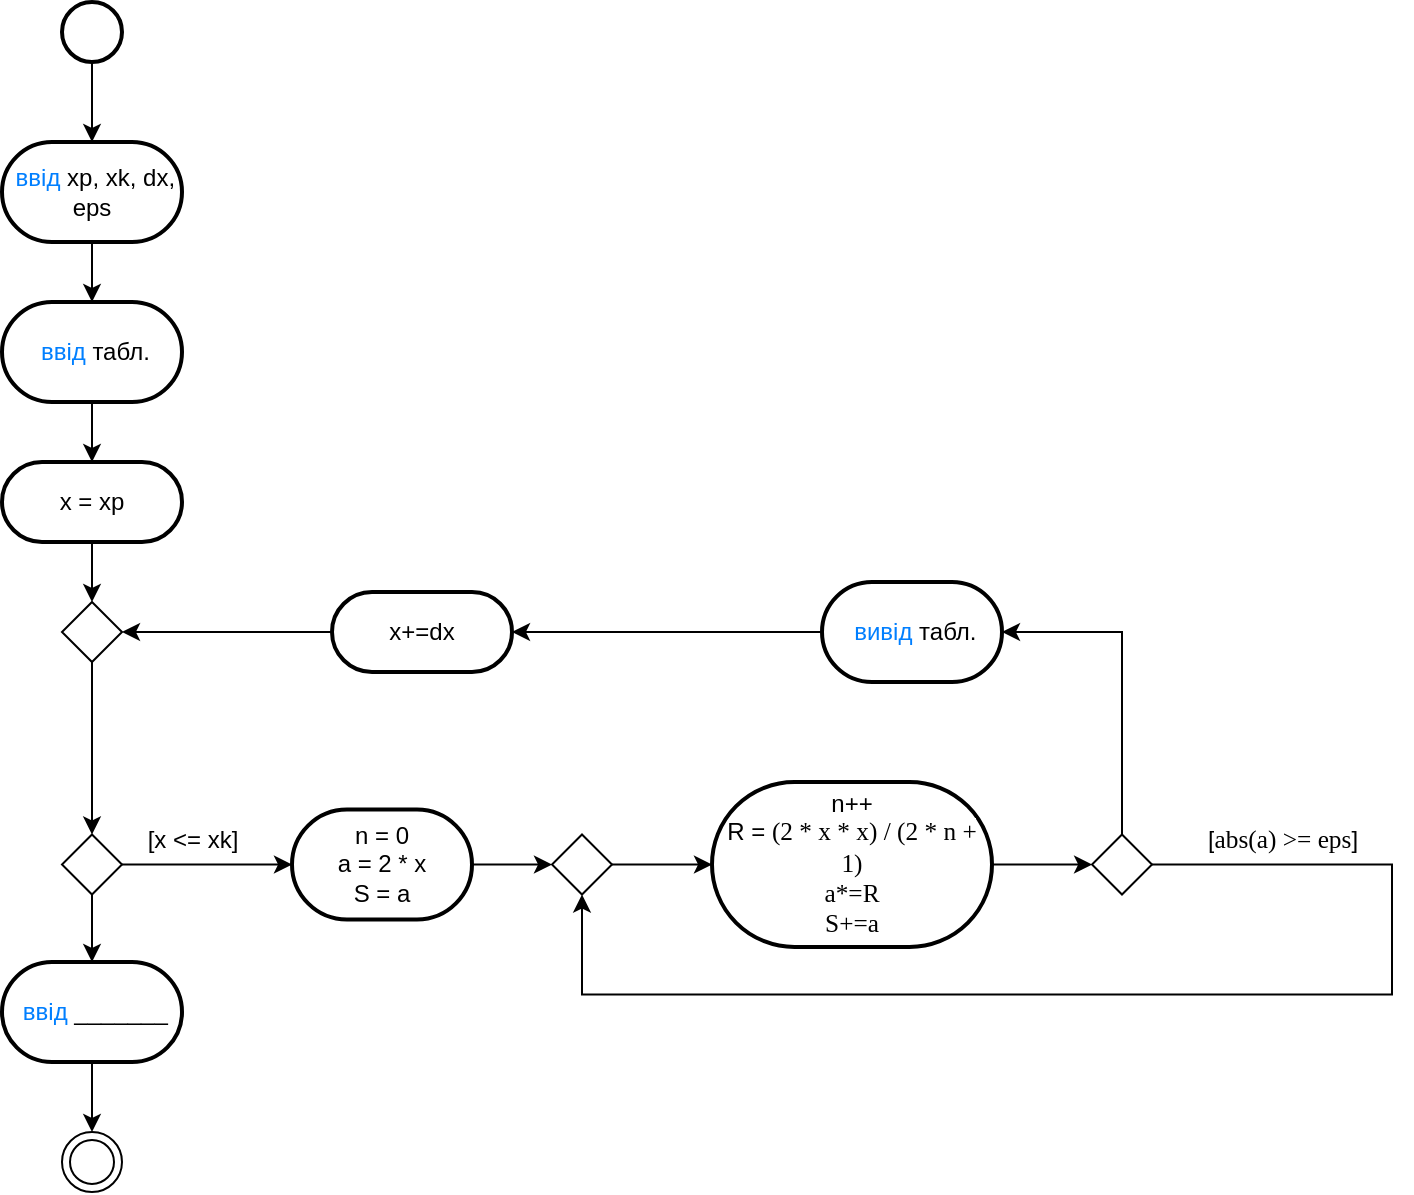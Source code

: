 <mxfile version="24.7.17">
  <diagram name="Сторінка-1" id="8wshjZvxRncFG3qdrWNj">
    <mxGraphModel dx="1909" dy="949" grid="1" gridSize="10" guides="1" tooltips="1" connect="1" arrows="1" fold="1" page="1" pageScale="1" pageWidth="827" pageHeight="1169" math="0" shadow="0">
      <root>
        <mxCell id="0" />
        <mxCell id="1" parent="0" />
        <mxCell id="WJjms8m1Nl-pUPN2H7ad-4" value="" style="edgeStyle=orthogonalEdgeStyle;rounded=0;orthogonalLoop=1;jettySize=auto;html=1;" edge="1" parent="1" source="WJjms8m1Nl-pUPN2H7ad-2" target="WJjms8m1Nl-pUPN2H7ad-3">
          <mxGeometry relative="1" as="geometry" />
        </mxCell>
        <mxCell id="WJjms8m1Nl-pUPN2H7ad-2" value="" style="strokeWidth=2;html=1;shape=mxgraph.flowchart.start_2;whiteSpace=wrap;" vertex="1" parent="1">
          <mxGeometry x="395" y="20" width="30" height="30" as="geometry" />
        </mxCell>
        <mxCell id="WJjms8m1Nl-pUPN2H7ad-6" value="" style="edgeStyle=orthogonalEdgeStyle;rounded=0;orthogonalLoop=1;jettySize=auto;html=1;" edge="1" parent="1" source="WJjms8m1Nl-pUPN2H7ad-3" target="WJjms8m1Nl-pUPN2H7ad-5">
          <mxGeometry relative="1" as="geometry" />
        </mxCell>
        <mxCell id="WJjms8m1Nl-pUPN2H7ad-3" value="&amp;nbsp;&lt;font color=&quot;#007fff&quot;&gt;ввід&lt;/font&gt; xp, xk, dx, eps" style="whiteSpace=wrap;html=1;strokeWidth=2;rounded=1;arcSize=50;" vertex="1" parent="1">
          <mxGeometry x="365" y="90" width="90" height="50" as="geometry" />
        </mxCell>
        <mxCell id="WJjms8m1Nl-pUPN2H7ad-8" value="" style="edgeStyle=orthogonalEdgeStyle;rounded=0;orthogonalLoop=1;jettySize=auto;html=1;" edge="1" parent="1" source="WJjms8m1Nl-pUPN2H7ad-5" target="WJjms8m1Nl-pUPN2H7ad-7">
          <mxGeometry relative="1" as="geometry" />
        </mxCell>
        <mxCell id="WJjms8m1Nl-pUPN2H7ad-5" value="&amp;nbsp;&lt;font color=&quot;#007fff&quot;&gt;ввід&lt;/font&gt;&amp;nbsp;табл." style="whiteSpace=wrap;html=1;strokeWidth=2;rounded=1;arcSize=50;" vertex="1" parent="1">
          <mxGeometry x="365" y="170" width="90" height="50" as="geometry" />
        </mxCell>
        <mxCell id="WJjms8m1Nl-pUPN2H7ad-12" value="" style="edgeStyle=orthogonalEdgeStyle;rounded=0;orthogonalLoop=1;jettySize=auto;html=1;" edge="1" parent="1" source="WJjms8m1Nl-pUPN2H7ad-7" target="WJjms8m1Nl-pUPN2H7ad-9">
          <mxGeometry relative="1" as="geometry" />
        </mxCell>
        <mxCell id="WJjms8m1Nl-pUPN2H7ad-7" value="x = xp" style="whiteSpace=wrap;html=1;strokeWidth=2;rounded=1;arcSize=50;" vertex="1" parent="1">
          <mxGeometry x="365" y="250" width="90" height="40" as="geometry" />
        </mxCell>
        <mxCell id="WJjms8m1Nl-pUPN2H7ad-14" value="" style="edgeStyle=orthogonalEdgeStyle;rounded=0;orthogonalLoop=1;jettySize=auto;html=1;" edge="1" parent="1" source="WJjms8m1Nl-pUPN2H7ad-9" target="WJjms8m1Nl-pUPN2H7ad-13">
          <mxGeometry relative="1" as="geometry" />
        </mxCell>
        <mxCell id="WJjms8m1Nl-pUPN2H7ad-9" value="" style="rhombus;whiteSpace=wrap;html=1;" vertex="1" parent="1">
          <mxGeometry x="395" y="320" width="30" height="30" as="geometry" />
        </mxCell>
        <mxCell id="WJjms8m1Nl-pUPN2H7ad-16" value="" style="edgeStyle=orthogonalEdgeStyle;rounded=0;orthogonalLoop=1;jettySize=auto;html=1;" edge="1" parent="1" source="WJjms8m1Nl-pUPN2H7ad-13" target="WJjms8m1Nl-pUPN2H7ad-15">
          <mxGeometry relative="1" as="geometry" />
        </mxCell>
        <mxCell id="WJjms8m1Nl-pUPN2H7ad-33" value="" style="edgeStyle=orthogonalEdgeStyle;rounded=0;orthogonalLoop=1;jettySize=auto;html=1;" edge="1" parent="1" source="WJjms8m1Nl-pUPN2H7ad-13" target="WJjms8m1Nl-pUPN2H7ad-32">
          <mxGeometry relative="1" as="geometry" />
        </mxCell>
        <mxCell id="WJjms8m1Nl-pUPN2H7ad-13" value="" style="rhombus;whiteSpace=wrap;html=1;" vertex="1" parent="1">
          <mxGeometry x="395" y="436.25" width="30" height="30" as="geometry" />
        </mxCell>
        <mxCell id="WJjms8m1Nl-pUPN2H7ad-19" value="" style="edgeStyle=orthogonalEdgeStyle;rounded=0;orthogonalLoop=1;jettySize=auto;html=1;" edge="1" parent="1" source="WJjms8m1Nl-pUPN2H7ad-15" target="WJjms8m1Nl-pUPN2H7ad-18">
          <mxGeometry relative="1" as="geometry" />
        </mxCell>
        <mxCell id="WJjms8m1Nl-pUPN2H7ad-15" value="n = 0&lt;div&gt;a = 2 * x&lt;/div&gt;&lt;div&gt;S = a&lt;/div&gt;" style="whiteSpace=wrap;html=1;strokeWidth=2;rounded=1;arcSize=50;" vertex="1" parent="1">
          <mxGeometry x="510" y="423.75" width="90" height="55" as="geometry" />
        </mxCell>
        <mxCell id="WJjms8m1Nl-pUPN2H7ad-17" value="[x &amp;lt;= xk]" style="text;html=1;align=center;verticalAlign=middle;resizable=0;points=[];autosize=1;strokeColor=none;fillColor=none;" vertex="1" parent="1">
          <mxGeometry x="425" y="423.75" width="70" height="30" as="geometry" />
        </mxCell>
        <mxCell id="WJjms8m1Nl-pUPN2H7ad-21" value="" style="edgeStyle=orthogonalEdgeStyle;rounded=0;orthogonalLoop=1;jettySize=auto;html=1;" edge="1" parent="1" source="WJjms8m1Nl-pUPN2H7ad-18" target="WJjms8m1Nl-pUPN2H7ad-20">
          <mxGeometry relative="1" as="geometry" />
        </mxCell>
        <mxCell id="WJjms8m1Nl-pUPN2H7ad-18" value="" style="rhombus;whiteSpace=wrap;html=1;" vertex="1" parent="1">
          <mxGeometry x="640" y="436.25" width="30" height="30" as="geometry" />
        </mxCell>
        <mxCell id="WJjms8m1Nl-pUPN2H7ad-23" value="" style="edgeStyle=orthogonalEdgeStyle;rounded=0;orthogonalLoop=1;jettySize=auto;html=1;" edge="1" parent="1" source="WJjms8m1Nl-pUPN2H7ad-20" target="WJjms8m1Nl-pUPN2H7ad-22">
          <mxGeometry relative="1" as="geometry" />
        </mxCell>
        <mxCell id="WJjms8m1Nl-pUPN2H7ad-20" value="n++&lt;div&gt;R =&amp;nbsp;&lt;span style=&quot;background-color: white; font-family: &amp;quot;Cascadia Mono&amp;quot;; font-size: 9.5pt;&quot;&gt;(2 * x * x) / (2 * n + 1)&lt;/span&gt;&lt;/div&gt;&lt;div&gt;&lt;span style=&quot;background-color: white; font-family: &amp;quot;Cascadia Mono&amp;quot;; font-size: 9.5pt;&quot;&gt;a*=R&lt;/span&gt;&lt;/div&gt;&lt;div&gt;&lt;span style=&quot;background-color: white; font-family: &amp;quot;Cascadia Mono&amp;quot;; font-size: 9.5pt;&quot;&gt;S+=a&lt;/span&gt;&lt;/div&gt;" style="whiteSpace=wrap;html=1;strokeWidth=2;rounded=1;arcSize=50;" vertex="1" parent="1">
          <mxGeometry x="720" y="410" width="140" height="82.5" as="geometry" />
        </mxCell>
        <mxCell id="WJjms8m1Nl-pUPN2H7ad-24" style="edgeStyle=orthogonalEdgeStyle;rounded=0;orthogonalLoop=1;jettySize=auto;html=1;entryX=0.5;entryY=1;entryDx=0;entryDy=0;" edge="1" parent="1" source="WJjms8m1Nl-pUPN2H7ad-22" target="WJjms8m1Nl-pUPN2H7ad-18">
          <mxGeometry relative="1" as="geometry">
            <Array as="points">
              <mxPoint x="1060" y="451.25" />
              <mxPoint x="1060" y="516.25" />
              <mxPoint x="655" y="516.25" />
            </Array>
          </mxGeometry>
        </mxCell>
        <mxCell id="WJjms8m1Nl-pUPN2H7ad-27" style="edgeStyle=orthogonalEdgeStyle;rounded=0;orthogonalLoop=1;jettySize=auto;html=1;entryX=1;entryY=0.5;entryDx=0;entryDy=0;" edge="1" parent="1" source="WJjms8m1Nl-pUPN2H7ad-22" target="WJjms8m1Nl-pUPN2H7ad-26">
          <mxGeometry relative="1" as="geometry">
            <Array as="points">
              <mxPoint x="925" y="335" />
            </Array>
          </mxGeometry>
        </mxCell>
        <mxCell id="WJjms8m1Nl-pUPN2H7ad-22" value="" style="rhombus;whiteSpace=wrap;html=1;" vertex="1" parent="1">
          <mxGeometry x="910" y="436.25" width="30" height="30" as="geometry" />
        </mxCell>
        <mxCell id="WJjms8m1Nl-pUPN2H7ad-25" value="[&lt;span style=&quot;font-size: 9.5pt; line-height: 106%; font-family: &amp;quot;Cascadia Mono&amp;quot;; background: white;&quot; lang=&quot;EN-US&quot;&gt;abs(a) &amp;gt;= eps&lt;/span&gt;]" style="text;html=1;align=center;verticalAlign=middle;resizable=0;points=[];autosize=1;strokeColor=none;fillColor=none;" vertex="1" parent="1">
          <mxGeometry x="940" y="423.75" width="130" height="30" as="geometry" />
        </mxCell>
        <mxCell id="WJjms8m1Nl-pUPN2H7ad-29" style="edgeStyle=orthogonalEdgeStyle;rounded=0;orthogonalLoop=1;jettySize=auto;html=1;entryX=1;entryY=0.5;entryDx=0;entryDy=0;" edge="1" parent="1" source="WJjms8m1Nl-pUPN2H7ad-26" target="WJjms8m1Nl-pUPN2H7ad-28">
          <mxGeometry relative="1" as="geometry" />
        </mxCell>
        <mxCell id="WJjms8m1Nl-pUPN2H7ad-26" value="&amp;nbsp;&lt;font color=&quot;#007fff&quot;&gt;вивід&lt;/font&gt;&amp;nbsp;табл." style="whiteSpace=wrap;html=1;strokeWidth=2;rounded=1;arcSize=50;" vertex="1" parent="1">
          <mxGeometry x="775" y="310" width="90" height="50" as="geometry" />
        </mxCell>
        <mxCell id="WJjms8m1Nl-pUPN2H7ad-31" style="edgeStyle=orthogonalEdgeStyle;rounded=0;orthogonalLoop=1;jettySize=auto;html=1;entryX=1;entryY=0.5;entryDx=0;entryDy=0;" edge="1" parent="1" source="WJjms8m1Nl-pUPN2H7ad-28" target="WJjms8m1Nl-pUPN2H7ad-9">
          <mxGeometry relative="1" as="geometry">
            <mxPoint x="418" y="330" as="targetPoint" />
          </mxGeometry>
        </mxCell>
        <mxCell id="WJjms8m1Nl-pUPN2H7ad-28" value="x+=dx" style="whiteSpace=wrap;html=1;strokeWidth=2;rounded=1;arcSize=50;" vertex="1" parent="1">
          <mxGeometry x="530" y="315" width="90" height="40" as="geometry" />
        </mxCell>
        <mxCell id="WJjms8m1Nl-pUPN2H7ad-35" value="" style="edgeStyle=orthogonalEdgeStyle;rounded=0;orthogonalLoop=1;jettySize=auto;html=1;" edge="1" parent="1" source="WJjms8m1Nl-pUPN2H7ad-32" target="WJjms8m1Nl-pUPN2H7ad-34">
          <mxGeometry relative="1" as="geometry" />
        </mxCell>
        <mxCell id="WJjms8m1Nl-pUPN2H7ad-32" value="&amp;nbsp;&lt;font color=&quot;#007fff&quot;&gt;ввід&lt;/font&gt;&amp;nbsp;_______" style="whiteSpace=wrap;html=1;strokeWidth=2;rounded=1;arcSize=50;" vertex="1" parent="1">
          <mxGeometry x="365" y="500" width="90" height="50" as="geometry" />
        </mxCell>
        <mxCell id="WJjms8m1Nl-pUPN2H7ad-34" value="" style="ellipse;html=1;shape=endState;" vertex="1" parent="1">
          <mxGeometry x="395" y="585" width="30" height="30" as="geometry" />
        </mxCell>
      </root>
    </mxGraphModel>
  </diagram>
</mxfile>
